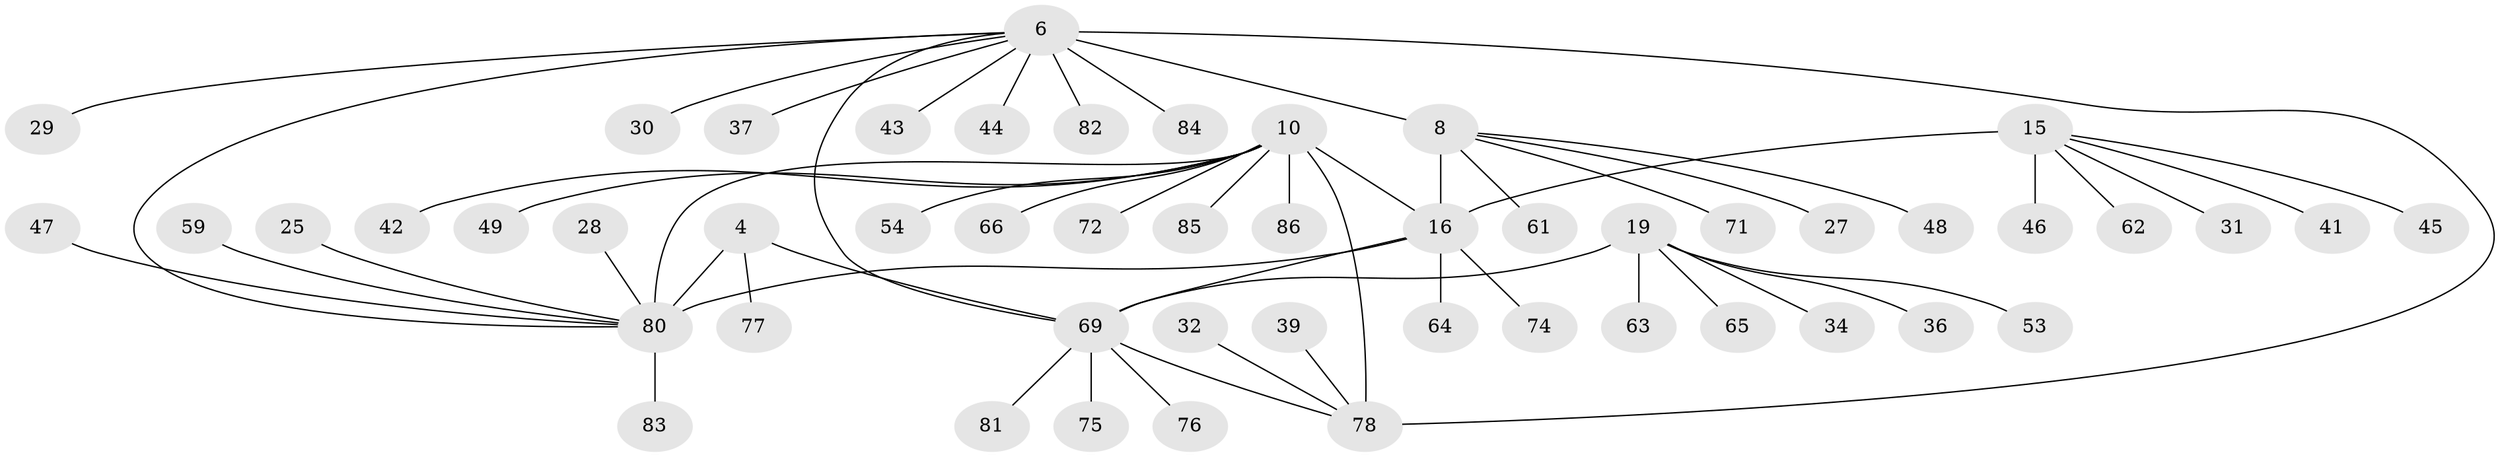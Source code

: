 // original degree distribution, {7: 0.023255813953488372, 4: 0.046511627906976744, 8: 0.06976744186046512, 10: 0.023255813953488372, 5: 0.023255813953488372, 6: 0.046511627906976744, 3: 0.03488372093023256, 1: 0.5697674418604651, 2: 0.16279069767441862}
// Generated by graph-tools (version 1.1) at 2025/58/03/04/25 21:58:02]
// undirected, 51 vertices, 56 edges
graph export_dot {
graph [start="1"]
  node [color=gray90,style=filled];
  4 [super="+2"];
  6 [super="+5"];
  8 [super="+7"];
  10 [super="+9"];
  15 [super="+14"];
  16 [super="+13"];
  19 [super="+18"];
  25;
  27;
  28;
  29;
  30;
  31;
  32;
  34;
  36;
  37;
  39 [super="+26"];
  41;
  42;
  43;
  44;
  45;
  46;
  47 [super="+35"];
  48;
  49;
  53;
  54 [super="+23"];
  59 [super="+51"];
  61;
  62;
  63;
  64;
  65;
  66;
  69 [super="+57+68"];
  71 [super="+55"];
  72;
  74 [super="+56+60+70"];
  75;
  76 [super="+67"];
  77;
  78 [super="+12"];
  80 [super="+50+79+52+3"];
  81;
  82 [super="+73"];
  83;
  84;
  85;
  86;
  4 -- 77;
  4 -- 80 [weight=4];
  4 -- 69;
  6 -- 8 [weight=4];
  6 -- 30;
  6 -- 37;
  6 -- 43;
  6 -- 44;
  6 -- 84;
  6 -- 29;
  6 -- 78 [weight=2];
  6 -- 80 [weight=2];
  6 -- 82;
  6 -- 69;
  8 -- 16;
  8 -- 48;
  8 -- 27;
  8 -- 61;
  8 -- 71;
  10 -- 16;
  10 -- 66;
  10 -- 72;
  10 -- 49;
  10 -- 42;
  10 -- 85;
  10 -- 86;
  10 -- 54;
  10 -- 80 [weight=2];
  10 -- 78 [weight=4];
  15 -- 16 [weight=4];
  15 -- 41;
  15 -- 45;
  15 -- 62;
  15 -- 31;
  15 -- 46;
  16 -- 64;
  16 -- 80;
  16 -- 74;
  16 -- 69;
  19 -- 65;
  19 -- 34;
  19 -- 36;
  19 -- 53;
  19 -- 63;
  19 -- 69 [weight=4];
  25 -- 80;
  28 -- 80;
  32 -- 78;
  39 -- 78;
  47 -- 80;
  59 -- 80;
  69 -- 75;
  69 -- 76;
  69 -- 78;
  69 -- 81;
  80 -- 83;
}
